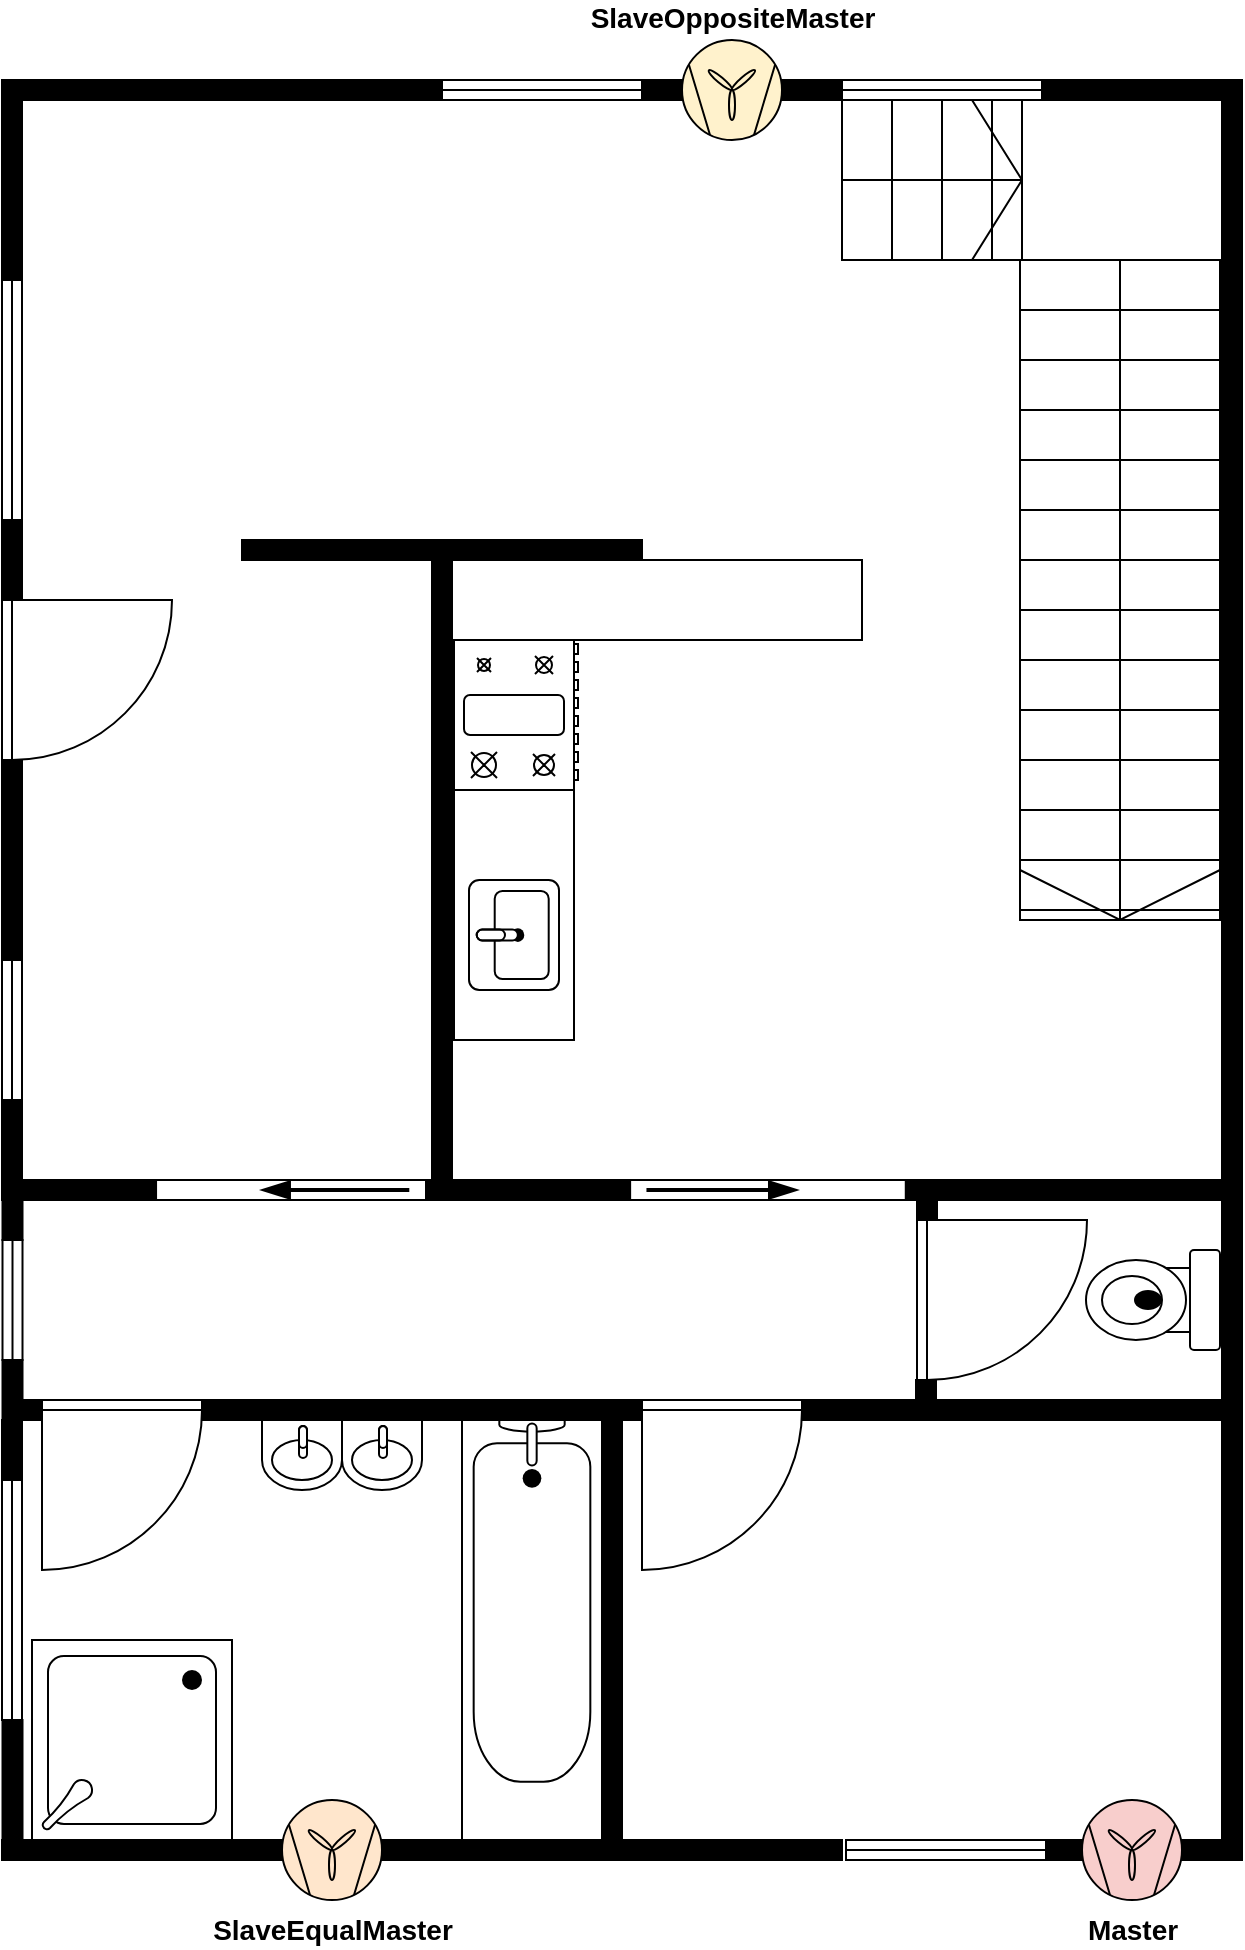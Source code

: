 <mxfile version="24.7.17" pages="2">
  <diagram id="qyhxYtYtRRXXpOeD1q0_" name="Ground floor">
    <mxGraphModel dx="1098" dy="828" grid="1" gridSize="10" guides="1" tooltips="1" connect="1" arrows="1" fold="1" page="1" pageScale="1" pageWidth="827" pageHeight="1169" math="0" shadow="0">
      <root>
        <mxCell id="0" />
        <mxCell id="AyCxiQcVLSH7agfEguuE-4" value="Measurements" style="locked=1;" parent="0" visible="0" />
        <mxCell id="AyCxiQcVLSH7agfEguuE-81" value="height 2m" style="line;strokeWidth=2;html=1;labelPosition=right;verticalLabelPosition=middle;align=left;verticalAlign=middle;" parent="AyCxiQcVLSH7agfEguuE-4" vertex="1">
          <mxGeometry x="679" y="420" width="50" height="10" as="geometry" />
        </mxCell>
        <mxCell id="AyCxiQcVLSH7agfEguuE-82" value="4m" style="shape=dimension;direction=south;whiteSpace=wrap;html=1;align=left;points=[];verticalAlign=middle;labelBackgroundColor=#ffffff" parent="AyCxiQcVLSH7agfEguuE-4" vertex="1">
          <mxGeometry x="690" y="730" width="40" height="210" as="geometry" />
        </mxCell>
        <mxCell id="AyCxiQcVLSH7agfEguuE-83" value="4.5m" style="shape=dimension;direction=west;whiteSpace=wrap;html=1;align=center;points=[];verticalAlign=top;spacingTop=-8;labelBackgroundColor=#ffffff" parent="AyCxiQcVLSH7agfEguuE-4" vertex="1">
          <mxGeometry x="371" y="960" width="299" height="40" as="geometry" />
        </mxCell>
        <mxCell id="AyCxiQcVLSH7agfEguuE-86" value="6m" style="shape=dimension;whiteSpace=wrap;html=1;align=center;points=[];verticalAlign=bottom;spacingBottom=-5;labelBackgroundColor=#ffffff" parent="AyCxiQcVLSH7agfEguuE-4" vertex="1">
          <mxGeometry x="70" y="10" width="410" height="40" as="geometry" />
        </mxCell>
        <mxCell id="AyCxiQcVLSH7agfEguuE-87" value="4m" style="shape=dimension;direction=north;whiteSpace=wrap;html=1;align=right;points=[];verticalAlign=middle;labelBackgroundColor=#ffffff" parent="AyCxiQcVLSH7agfEguuE-4" vertex="1">
          <mxGeometry x="10" y="400" width="40" height="210" as="geometry" />
        </mxCell>
        <mxCell id="byIHblg3X62ZVO5PICl4-1" value="4.2m" style="shape=dimension;direction=north;whiteSpace=wrap;html=1;align=right;points=[];verticalAlign=middle;labelBackgroundColor=#ffffff" parent="AyCxiQcVLSH7agfEguuE-4" vertex="1">
          <mxGeometry x="10" y="74.69" width="40" height="215.31" as="geometry" />
        </mxCell>
        <mxCell id="o0LjNzQRSniy0euYSm0m-1" value="Furniture" parent="0" visible="0" />
        <mxCell id="-nZQS-TxnEeRG2IihbrI-33" value="" style="rounded=0;whiteSpace=wrap;html=1;" parent="o0LjNzQRSniy0euYSm0m-1" vertex="1">
          <mxGeometry x="175" y="730" width="115" height="30" as="geometry" />
        </mxCell>
        <mxCell id="-nZQS-TxnEeRG2IihbrI-38" value="" style="verticalLabelPosition=bottom;html=1;verticalAlign=top;align=center;shape=mxgraph.floorplan.dresser;direction=north;" parent="o0LjNzQRSniy0euYSm0m-1" vertex="1">
          <mxGeometry x="371" y="840" width="65" height="100" as="geometry" />
        </mxCell>
        <mxCell id="-nZQS-TxnEeRG2IihbrI-37" value="" style="verticalLabelPosition=bottom;html=1;verticalAlign=top;align=center;shape=mxgraph.floorplan.bed_double;" parent="o0LjNzQRSniy0euYSm0m-1" vertex="1">
          <mxGeometry x="500" y="730" width="169" height="180" as="geometry" />
        </mxCell>
        <mxCell id="KjWhQibE322SEjcLBj2h-59" value="" style="verticalLabelPosition=bottom;html=1;verticalAlign=top;align=center;shape=mxgraph.floorplan.refrigerator;direction=north;" parent="o0LjNzQRSniy0euYSm0m-1" vertex="1">
          <mxGeometry x="288.5" y="545" width="62" height="60" as="geometry" />
        </mxCell>
        <mxCell id="KjWhQibE322SEjcLBj2h-48" value="" style="verticalLabelPosition=bottom;html=1;verticalAlign=top;align=center;shape=mxgraph.floorplan.desk_corner;direction=north;" parent="o0LjNzQRSniy0euYSm0m-1" vertex="1">
          <mxGeometry x="70" y="495" width="120" height="113" as="geometry" />
        </mxCell>
        <mxCell id="KjWhQibE322SEjcLBj2h-56" value="" style="verticalLabelPosition=bottom;html=1;verticalAlign=top;align=center;shape=mxgraph.floorplan.plant;" parent="o0LjNzQRSniy0euYSm0m-1" vertex="1">
          <mxGeometry x="70.25" y="441.5" width="47" height="51" as="geometry" />
        </mxCell>
        <mxCell id="KjWhQibE322SEjcLBj2h-52" value="" style="verticalLabelPosition=bottom;html=1;verticalAlign=top;align=center;shape=mxgraph.floorplan.floor_lamp;" parent="o0LjNzQRSniy0euYSm0m-1" vertex="1">
          <mxGeometry x="77.5" y="130" width="32.5" height="30" as="geometry" />
        </mxCell>
        <mxCell id="KjWhQibE322SEjcLBj2h-34" value="" style="verticalLabelPosition=bottom;html=1;verticalAlign=top;align=center;shape=mxgraph.floorplan.plant;" parent="o0LjNzQRSniy0euYSm0m-1" vertex="1">
          <mxGeometry x="70" y="70" width="47" height="51" as="geometry" />
        </mxCell>
        <mxCell id="KjWhQibE322SEjcLBj2h-33" value="" style="verticalLabelPosition=bottom;html=1;verticalAlign=top;align=center;shape=mxgraph.floorplan.sofa;rotation=-45;" parent="o0LjNzQRSniy0euYSm0m-1" vertex="1">
          <mxGeometry x="130" y="99.39" width="60" height="50.61" as="geometry" />
        </mxCell>
        <mxCell id="KjWhQibE322SEjcLBj2h-14" value="" style="verticalLabelPosition=bottom;html=1;verticalAlign=top;align=center;shape=mxgraph.floorplan.couch;" parent="o0LjNzQRSniy0euYSm0m-1" vertex="1">
          <mxGeometry x="210" y="80" width="150" height="60" as="geometry" />
        </mxCell>
        <mxCell id="KjWhQibE322SEjcLBj2h-15" value="" style="verticalLabelPosition=bottom;html=1;verticalAlign=top;align=center;shape=mxgraph.floorplan.flat_tv;rotation=-180;" parent="o0LjNzQRSniy0euYSm0m-1" vertex="1">
          <mxGeometry x="200" y="270" width="160" height="10" as="geometry" />
        </mxCell>
        <mxCell id="KjWhQibE322SEjcLBj2h-41" value="" style="verticalLabelPosition=bottom;html=1;verticalAlign=top;align=center;shape=mxgraph.floorplan.bookcase;rotation=-90;direction=east;" parent="o0LjNzQRSniy0euYSm0m-1" vertex="1">
          <mxGeometry x="205" y="340" width="110" height="30" as="geometry" />
        </mxCell>
        <mxCell id="KjWhQibE322SEjcLBj2h-55" value="" style="verticalLabelPosition=bottom;html=1;verticalAlign=top;align=center;shape=mxgraph.floorplan.bookcase;rotation=-90;direction=east;flipV=0;flipH=1;" parent="o0LjNzQRSniy0euYSm0m-1" vertex="1">
          <mxGeometry x="205" y="452" width="110" height="30" as="geometry" />
        </mxCell>
        <mxCell id="KjWhQibE322SEjcLBj2h-62" value="" style="verticalLabelPosition=bottom;html=1;verticalAlign=top;align=center;shape=mxgraph.floorplan.chair;" parent="o0LjNzQRSniy0euYSm0m-1" vertex="1">
          <mxGeometry x="390" y="288" width="41" height="52" as="geometry" />
        </mxCell>
        <mxCell id="KjWhQibE322SEjcLBj2h-63" value="" style="verticalLabelPosition=bottom;html=1;verticalAlign=top;align=center;shape=mxgraph.floorplan.chair;" parent="o0LjNzQRSniy0euYSm0m-1" vertex="1">
          <mxGeometry x="441" y="288" width="41" height="52" as="geometry" />
        </mxCell>
        <mxCell id="KjWhQibE322SEjcLBj2h-70" value="" style="group" parent="o0LjNzQRSniy0euYSm0m-1" vertex="1" connectable="0">
          <mxGeometry x="490" y="410" width="140" height="140" as="geometry" />
        </mxCell>
        <mxCell id="KjWhQibE322SEjcLBj2h-65" value="" style="verticalLabelPosition=bottom;html=1;verticalAlign=top;align=center;shape=mxgraph.floorplan.chair;shadow=0;" parent="KjWhQibE322SEjcLBj2h-70" vertex="1">
          <mxGeometry x="50" width="40" height="52" as="geometry" />
        </mxCell>
        <mxCell id="KjWhQibE322SEjcLBj2h-66" value="" style="verticalLabelPosition=bottom;html=1;verticalAlign=top;align=center;shape=mxgraph.floorplan.chair;shadow=0;direction=west;" parent="KjWhQibE322SEjcLBj2h-70" vertex="1">
          <mxGeometry x="50" y="88" width="40" height="52" as="geometry" />
        </mxCell>
        <mxCell id="KjWhQibE322SEjcLBj2h-67" value="" style="verticalLabelPosition=bottom;html=1;verticalAlign=top;align=center;shape=mxgraph.floorplan.chair;shadow=0;direction=north;" parent="KjWhQibE322SEjcLBj2h-70" vertex="1">
          <mxGeometry y="50" width="52" height="40" as="geometry" />
        </mxCell>
        <mxCell id="KjWhQibE322SEjcLBj2h-68" value="" style="verticalLabelPosition=bottom;html=1;verticalAlign=top;align=center;shape=mxgraph.floorplan.chair;shadow=0;direction=south" parent="KjWhQibE322SEjcLBj2h-70" vertex="1">
          <mxGeometry x="88" y="50" width="52" height="40" as="geometry" />
        </mxCell>
        <mxCell id="KjWhQibE322SEjcLBj2h-69" value="" style="shape=ellipse;shadow=0;" parent="KjWhQibE322SEjcLBj2h-70" vertex="1">
          <mxGeometry x="20" y="20" width="100" height="100" as="geometry" />
        </mxCell>
        <mxCell id="-nZQS-TxnEeRG2IihbrI-22" value="" style="group" parent="o0LjNzQRSniy0euYSm0m-1" vertex="1" connectable="0">
          <mxGeometry x="180" y="880" width="60" height="60" as="geometry" />
        </mxCell>
        <mxCell id="-nZQS-TxnEeRG2IihbrI-20" value="" style="whiteSpace=wrap;html=1;aspect=fixed;" parent="-nZQS-TxnEeRG2IihbrI-22" vertex="1">
          <mxGeometry width="60" height="60" as="geometry" />
        </mxCell>
        <mxCell id="-nZQS-TxnEeRG2IihbrI-21" value="" style="ellipse;whiteSpace=wrap;html=1;aspect=fixed;" parent="-nZQS-TxnEeRG2IihbrI-22" vertex="1">
          <mxGeometry x="10" y="10" width="40" height="40" as="geometry" />
        </mxCell>
        <mxCell id="1" value="Built-in" style="locked=1;" parent="0" />
        <mxCell id="KjWhQibE322SEjcLBj2h-64" value="" style="rounded=0;whiteSpace=wrap;html=1;direction=south;" parent="1" vertex="1">
          <mxGeometry x="286" y="300" width="60" height="240" as="geometry" />
        </mxCell>
        <mxCell id="KjWhQibE322SEjcLBj2h-7" value="" style="verticalLabelPosition=bottom;html=1;verticalAlign=top;align=center;shape=mxgraph.floorplan.wallCorner;fillColor=#000000;" parent="1" vertex="1">
          <mxGeometry x="60" y="60" width="220" height="100" as="geometry" />
        </mxCell>
        <mxCell id="KjWhQibE322SEjcLBj2h-8" value="" style="verticalLabelPosition=bottom;html=1;verticalAlign=top;align=center;shape=mxgraph.floorplan.window;" parent="1" vertex="1">
          <mxGeometry x="280" y="60" width="100" height="10" as="geometry" />
        </mxCell>
        <mxCell id="KjWhQibE322SEjcLBj2h-9" value="" style="verticalLabelPosition=bottom;html=1;verticalAlign=top;align=center;shape=mxgraph.floorplan.wall;fillColor=#000000;" parent="1" vertex="1">
          <mxGeometry x="380" y="60" width="100" height="10" as="geometry" />
        </mxCell>
        <mxCell id="KjWhQibE322SEjcLBj2h-10" value="" style="verticalLabelPosition=bottom;html=1;verticalAlign=top;align=center;shape=mxgraph.floorplan.window;" parent="1" vertex="1">
          <mxGeometry x="480" y="60" width="100" height="10" as="geometry" />
        </mxCell>
        <mxCell id="KjWhQibE322SEjcLBj2h-17" value="" style="verticalLabelPosition=bottom;html=1;verticalAlign=top;align=center;shape=mxgraph.floorplan.wall;fillColor=#000000;" parent="1" vertex="1">
          <mxGeometry x="180" y="290" width="200" height="10" as="geometry" />
        </mxCell>
        <mxCell id="KjWhQibE322SEjcLBj2h-30" value="" style="verticalLabelPosition=bottom;html=1;verticalAlign=top;align=center;shape=mxgraph.floorplan.wall;fillColor=#000000;direction=south;" parent="1" vertex="1">
          <mxGeometry x="275" y="300" width="10" height="320" as="geometry" />
        </mxCell>
        <mxCell id="KjWhQibE322SEjcLBj2h-35" value="" style="verticalLabelPosition=bottom;html=1;verticalAlign=top;align=center;shape=mxgraph.floorplan.window;direction=south;rotation=0;" parent="1" vertex="1">
          <mxGeometry x="60" y="160" width="10" height="120" as="geometry" />
        </mxCell>
        <mxCell id="KjWhQibE322SEjcLBj2h-36" value="" style="verticalLabelPosition=bottom;html=1;verticalAlign=top;align=center;shape=mxgraph.floorplan.sink_2;rotation=-90;" parent="1" vertex="1">
          <mxGeometry x="288.5" y="465" width="55" height="45" as="geometry" />
        </mxCell>
        <mxCell id="KjWhQibE322SEjcLBj2h-37" value="" style="verticalLabelPosition=bottom;html=1;verticalAlign=top;align=center;shape=mxgraph.floorplan.wall;fillColor=#000000;direction=south;" parent="1" vertex="1">
          <mxGeometry x="60" y="280" width="10" height="40" as="geometry" />
        </mxCell>
        <mxCell id="KjWhQibE322SEjcLBj2h-39" value="" style="verticalLabelPosition=bottom;html=1;verticalAlign=top;align=center;shape=mxgraph.floorplan.doorRight;aspect=fixed;direction=north;" parent="1" vertex="1">
          <mxGeometry x="60" y="320" width="85" height="80" as="geometry" />
        </mxCell>
        <mxCell id="KjWhQibE322SEjcLBj2h-47" value="" style="verticalLabelPosition=bottom;html=1;verticalAlign=top;align=center;shape=mxgraph.floorplan.wall;fillColor=#000000;" parent="1" vertex="1">
          <mxGeometry x="270" y="610" width="130" height="10" as="geometry" />
        </mxCell>
        <mxCell id="KjWhQibE322SEjcLBj2h-49" value="" style="verticalLabelPosition=bottom;html=1;verticalAlign=top;align=center;shape=mxgraph.floorplan.wall;fillColor=#000000;direction=south;" parent="1" vertex="1">
          <mxGeometry x="60" y="400" width="10" height="100" as="geometry" />
        </mxCell>
        <mxCell id="KjWhQibE322SEjcLBj2h-50" value="" style="verticalLabelPosition=bottom;html=1;verticalAlign=top;align=center;shape=mxgraph.floorplan.window;direction=south;" parent="1" vertex="1">
          <mxGeometry x="60" y="500" width="10" height="70" as="geometry" />
        </mxCell>
        <mxCell id="KjWhQibE322SEjcLBj2h-51" value="" style="verticalLabelPosition=bottom;html=1;verticalAlign=top;align=center;shape=mxgraph.floorplan.wallCorner;fillColor=#000000;direction=north" parent="1" vertex="1">
          <mxGeometry x="60" y="570" width="130" height="50" as="geometry" />
        </mxCell>
        <mxCell id="KjWhQibE322SEjcLBj2h-53" value="" style="verticalLabelPosition=bottom;html=1;verticalAlign=top;align=center;shape=mxgraph.floorplan.range_2;direction=north;" parent="1" vertex="1">
          <mxGeometry x="286" y="340" width="62" height="75" as="geometry" />
        </mxCell>
        <mxCell id="KjWhQibE322SEjcLBj2h-61" value="" style="rounded=0;whiteSpace=wrap;html=1;" parent="1" vertex="1">
          <mxGeometry x="285" y="300" width="205" height="40" as="geometry" />
        </mxCell>
        <mxCell id="KjWhQibE322SEjcLBj2h-71" value="" style="verticalLabelPosition=bottom;html=1;verticalAlign=top;align=center;shape=mxgraph.floorplan.wallCorner;fillColor=#000000;direction=south;" parent="1" vertex="1">
          <mxGeometry x="580" y="60" width="100" height="560" as="geometry" />
        </mxCell>
        <mxCell id="KjWhQibE322SEjcLBj2h-81" value="" style="group" parent="1" vertex="1" connectable="0">
          <mxGeometry x="130" y="610" width="142" height="10" as="geometry" />
        </mxCell>
        <mxCell id="KjWhQibE322SEjcLBj2h-72" value="" style="rounded=0;whiteSpace=wrap;html=1;" parent="KjWhQibE322SEjcLBj2h-81" vertex="1">
          <mxGeometry x="7.03" width="134.97" height="10" as="geometry" />
        </mxCell>
        <mxCell id="KjWhQibE322SEjcLBj2h-80" value="" style="html=1;shadow=0;dashed=0;align=center;verticalAlign=middle;shape=mxgraph.arrows2.arrow;dy=0.8;dx=16;notch=0;fillColor=#000000;direction=west;strokeColor=none;" parent="KjWhQibE322SEjcLBj2h-81" vertex="1">
          <mxGeometry x="58.471" width="75.176" height="10" as="geometry" />
        </mxCell>
        <mxCell id="-nZQS-TxnEeRG2IihbrI-5" value="" style="verticalLabelPosition=bottom;html=1;verticalAlign=top;align=center;shape=mxgraph.floorplan.wall;fillColor=#000000;direction=south;" parent="1" vertex="1">
          <mxGeometry x="60.25" y="620" width="10" height="20" as="geometry" />
        </mxCell>
        <mxCell id="-nZQS-TxnEeRG2IihbrI-6" value="" style="verticalLabelPosition=bottom;html=1;verticalAlign=top;align=center;shape=mxgraph.floorplan.window;direction=south;" parent="1" vertex="1">
          <mxGeometry x="60.25" y="640" width="10" height="60" as="geometry" />
        </mxCell>
        <mxCell id="-nZQS-TxnEeRG2IihbrI-7" value="" style="verticalLabelPosition=bottom;html=1;verticalAlign=top;align=center;shape=mxgraph.floorplan.wallCorner;fillColor=#000000;direction=north" parent="1" vertex="1">
          <mxGeometry x="60.25" y="700" width="19.75" height="30" as="geometry" />
        </mxCell>
        <mxCell id="-nZQS-TxnEeRG2IihbrI-8" value="" style="verticalLabelPosition=bottom;html=1;verticalAlign=top;align=center;shape=mxgraph.floorplan.doorLeft;aspect=fixed;" parent="1" vertex="1">
          <mxGeometry x="80" y="720" width="80" height="85" as="geometry" />
        </mxCell>
        <mxCell id="-nZQS-TxnEeRG2IihbrI-10" value="" style="verticalLabelPosition=bottom;html=1;verticalAlign=top;align=center;shape=mxgraph.floorplan.window;direction=south;" parent="1" vertex="1">
          <mxGeometry x="60" y="760" width="10" height="120" as="geometry" />
        </mxCell>
        <mxCell id="-nZQS-TxnEeRG2IihbrI-11" value="" style="verticalLabelPosition=bottom;html=1;verticalAlign=top;align=center;shape=mxgraph.floorplan.wall;fillColor=#000000;" parent="1" vertex="1">
          <mxGeometry x="160" y="720" width="200" height="10" as="geometry" />
        </mxCell>
        <mxCell id="-nZQS-TxnEeRG2IihbrI-14" value="" style="verticalLabelPosition=bottom;html=1;verticalAlign=top;align=center;shape=mxgraph.floorplan.toilet;direction=south;" parent="1" vertex="1">
          <mxGeometry x="602" y="645" width="67" height="50" as="geometry" />
        </mxCell>
        <mxCell id="-nZQS-TxnEeRG2IihbrI-15" value="" style="verticalLabelPosition=bottom;html=1;verticalAlign=top;align=center;shape=mxgraph.floorplan.shower;direction=west;" parent="1" vertex="1">
          <mxGeometry x="75" y="840" width="100" height="100" as="geometry" />
        </mxCell>
        <mxCell id="-nZQS-TxnEeRG2IihbrI-17" value="" style="verticalLabelPosition=bottom;html=1;verticalAlign=top;align=center;shape=mxgraph.floorplan.wallCorner;fillColor=#000000;direction=west" parent="1" vertex="1">
          <mxGeometry x="60" y="720" width="310" height="230" as="geometry" />
        </mxCell>
        <mxCell id="-nZQS-TxnEeRG2IihbrI-18" value="" style="verticalLabelPosition=bottom;html=1;verticalAlign=top;align=center;shape=mxgraph.floorplan.wall;fillColor=#000000;direction=south;" parent="1" vertex="1">
          <mxGeometry x="60" y="730" width="10" height="30" as="geometry" />
        </mxCell>
        <mxCell id="-nZQS-TxnEeRG2IihbrI-13" value="" style="verticalLabelPosition=bottom;html=1;verticalAlign=top;align=center;shape=mxgraph.floorplan.sink_1;direction=east;" parent="1" vertex="1">
          <mxGeometry x="190" y="730" width="40" height="35" as="geometry" />
        </mxCell>
        <mxCell id="-nZQS-TxnEeRG2IihbrI-23" value="" style="verticalLabelPosition=bottom;html=1;verticalAlign=top;align=center;shape=mxgraph.floorplan.bathtub;direction=south;" parent="1" vertex="1">
          <mxGeometry x="290" y="730" width="70" height="210" as="geometry" />
        </mxCell>
        <mxCell id="-nZQS-TxnEeRG2IihbrI-24" value="" style="verticalLabelPosition=bottom;html=1;verticalAlign=top;align=center;shape=mxgraph.floorplan.wallU;fillColor=#000000;direction=south;" parent="1" vertex="1">
          <mxGeometry x="510" y="610" width="170" height="120" as="geometry" />
        </mxCell>
        <mxCell id="-nZQS-TxnEeRG2IihbrI-25" value="" style="group;rotation=-180;" parent="1" vertex="1" connectable="0">
          <mxGeometry x="371" y="610" width="145" height="10" as="geometry" />
        </mxCell>
        <mxCell id="-nZQS-TxnEeRG2IihbrI-26" value="" style="rounded=0;whiteSpace=wrap;html=1;rotation=-180;" parent="-nZQS-TxnEeRG2IihbrI-25" vertex="1">
          <mxGeometry x="3.063" width="137.822" height="10" as="geometry" />
        </mxCell>
        <mxCell id="-nZQS-TxnEeRG2IihbrI-27" value="" style="html=1;shadow=0;dashed=0;align=center;verticalAlign=middle;shape=mxgraph.arrows2.arrow;dy=0.8;dx=16;notch=0;fillColor=#000000;direction=west;strokeColor=none;rotation=-180;" parent="-nZQS-TxnEeRG2IihbrI-25" vertex="1">
          <mxGeometry x="11.232" width="76.765" height="10" as="geometry" />
        </mxCell>
        <mxCell id="-nZQS-TxnEeRG2IihbrI-28" value="" style="verticalLabelPosition=bottom;html=1;verticalAlign=top;align=center;shape=mxgraph.floorplan.doorLeft;aspect=fixed;" parent="1" vertex="1">
          <mxGeometry x="380" y="720" width="80" height="85" as="geometry" />
        </mxCell>
        <mxCell id="-nZQS-TxnEeRG2IihbrI-29" value="" style="verticalLabelPosition=bottom;html=1;verticalAlign=top;align=center;shape=mxgraph.floorplan.doorRight;aspect=fixed;direction=north;" parent="1" vertex="1">
          <mxGeometry x="517.5" y="630" width="85" height="80" as="geometry" />
        </mxCell>
        <mxCell id="-nZQS-TxnEeRG2IihbrI-30" value="" style="verticalLabelPosition=bottom;html=1;verticalAlign=top;align=center;shape=mxgraph.floorplan.wall;fillColor=#000000;" parent="1" vertex="1">
          <mxGeometry x="371" y="720" width="9" height="10" as="geometry" />
        </mxCell>
        <mxCell id="-nZQS-TxnEeRG2IihbrI-31" value="" style="verticalLabelPosition=bottom;html=1;verticalAlign=top;align=center;shape=mxgraph.floorplan.wall;fillColor=#000000;direction=south;" parent="1" vertex="1">
          <mxGeometry x="60.25" y="880" width="10" height="60" as="geometry" />
        </mxCell>
        <mxCell id="-nZQS-TxnEeRG2IihbrI-32" value="" style="verticalLabelPosition=bottom;html=1;verticalAlign=top;align=center;shape=mxgraph.floorplan.sink_1;direction=east;" parent="1" vertex="1">
          <mxGeometry x="230" y="730" width="40" height="35" as="geometry" />
        </mxCell>
        <mxCell id="-nZQS-TxnEeRG2IihbrI-34" value="" style="verticalLabelPosition=bottom;html=1;verticalAlign=top;align=center;shape=mxgraph.floorplan.wall;fillColor=#000000;direction=south;" parent="1" vertex="1">
          <mxGeometry x="517" y="710" width="10" height="10" as="geometry" />
        </mxCell>
        <mxCell id="-nZQS-TxnEeRG2IihbrI-35" value="" style="verticalLabelPosition=bottom;html=1;verticalAlign=top;align=center;shape=mxgraph.floorplan.wall;fillColor=#000000;direction=south;" parent="1" vertex="1">
          <mxGeometry x="517.5" y="620" width="10" height="10" as="geometry" />
        </mxCell>
        <mxCell id="-nZQS-TxnEeRG2IihbrI-36" value="" style="verticalLabelPosition=bottom;html=1;verticalAlign=top;align=center;shape=mxgraph.floorplan.wall;fillColor=#000000;direction=west;" parent="1" vertex="1">
          <mxGeometry x="460" y="720" width="50" height="10" as="geometry" />
        </mxCell>
        <mxCell id="-nZQS-TxnEeRG2IihbrI-39" value="" style="verticalLabelPosition=bottom;html=1;verticalAlign=top;align=center;shape=mxgraph.floorplan.wallCorner;fillColor=#000000;direction=west" parent="1" vertex="1">
          <mxGeometry x="580" y="730" width="100" height="220" as="geometry" />
        </mxCell>
        <mxCell id="-nZQS-TxnEeRG2IihbrI-40" value="" style="verticalLabelPosition=bottom;html=1;verticalAlign=top;align=center;shape=mxgraph.floorplan.window;" parent="1" vertex="1">
          <mxGeometry x="482" y="940" width="100" height="10" as="geometry" />
        </mxCell>
        <mxCell id="-nZQS-TxnEeRG2IihbrI-41" value="" style="verticalLabelPosition=bottom;html=1;verticalAlign=top;align=center;shape=mxgraph.floorplan.wall;fillColor=#000000;" parent="1" vertex="1">
          <mxGeometry x="371" y="940" width="109" height="10" as="geometry" />
        </mxCell>
        <UserObject label="" id="QBGExwbbMTHRX59lbD96-2">
          <mxCell style="group" parent="1" vertex="1" connectable="0">
            <mxGeometry x="480" y="70" width="190" height="410" as="geometry" />
          </mxCell>
        </UserObject>
        <UserObject label="" link="data:page/id,L6DmhmJMZRUGYAgaX4iw" id="KjWhQibE322SEjcLBj2h-12">
          <mxCell style="verticalLabelPosition=bottom;html=1;verticalAlign=top;align=center;shape=mxgraph.floorplan.stairs;direction=south;" parent="QBGExwbbMTHRX59lbD96-2" vertex="1">
            <mxGeometry x="89" y="80" width="100" height="330" as="geometry" />
          </mxCell>
        </UserObject>
        <UserObject label="" link="data:page/id,L6DmhmJMZRUGYAgaX4iw" id="KjWhQibE322SEjcLBj2h-13">
          <mxCell style="verticalLabelPosition=bottom;html=1;verticalAlign=top;align=center;shape=mxgraph.floorplan.stairs;" parent="QBGExwbbMTHRX59lbD96-2" vertex="1">
            <mxGeometry width="90" height="80" as="geometry" />
          </mxCell>
        </UserObject>
        <UserObject label="" link="data:page/id,L6DmhmJMZRUGYAgaX4iw" id="QBGExwbbMTHRX59lbD96-1">
          <mxCell style="rounded=0;whiteSpace=wrap;html=1;" parent="QBGExwbbMTHRX59lbD96-2" vertex="1">
            <mxGeometry x="90" width="100" height="80" as="geometry" />
          </mxCell>
        </UserObject>
        <mxCell id="mEpLzsvdR_5Z8KHISXHT-1" value="Room labels" parent="0" visible="0" />
        <mxCell id="rereKRKeb5dFF5RF-pH8-1" value="&lt;font style=&quot;font-size: 21px&quot;&gt;Kitchen&lt;/font&gt;" style="text;html=1;align=center;verticalAlign=middle;resizable=0;points=[];autosize=1;" parent="mEpLzsvdR_5Z8KHISXHT-1" vertex="1">
          <mxGeometry x="375" y="441" width="90" height="20" as="geometry" />
        </mxCell>
        <mxCell id="rereKRKeb5dFF5RF-pH8-2" value="&lt;font style=&quot;font-size: 21px&quot;&gt;Living room&lt;/font&gt;" style="text;html=1;align=center;verticalAlign=middle;resizable=0;points=[];autosize=1;" parent="mEpLzsvdR_5Z8KHISXHT-1" vertex="1">
          <mxGeometry x="255" y="178" width="120" height="20" as="geometry" />
        </mxCell>
        <mxCell id="rereKRKeb5dFF5RF-pH8-3" value="Bedroom" style="text;html=1;align=center;verticalAlign=middle;resizable=0;points=[];autosize=1;fontSize=21;" parent="mEpLzsvdR_5Z8KHISXHT-1" vertex="1">
          <mxGeometry x="459" y="824" width="100" height="30" as="geometry" />
        </mxCell>
        <mxCell id="rereKRKeb5dFF5RF-pH8-4" value="Bathroom" style="text;html=1;align=center;verticalAlign=middle;resizable=0;points=[];autosize=1;fontSize=21;" parent="mEpLzsvdR_5Z8KHISXHT-1" vertex="1">
          <mxGeometry x="140" y="794" width="110" height="30" as="geometry" />
        </mxCell>
        <mxCell id="rereKRKeb5dFF5RF-pH8-5" value="Home office" style="text;html=1;align=center;verticalAlign=middle;resizable=0;points=[];autosize=1;fontSize=21;" parent="mEpLzsvdR_5Z8KHISXHT-1" vertex="1">
          <mxGeometry x="100" y="500" width="130" height="30" as="geometry" />
        </mxCell>
        <mxCell id="pTVGc_3b5FAzMnNdjQ5G-2" value="Ambientika" parent="0" />
        <mxCell id="pTVGc_3b5FAzMnNdjQ5G-3" value="Master" style="shape=mxgraph.pid.compressors_-_iso.blower,_fan;html=1;pointerEvents=1;align=center;verticalLabelPosition=middle;verticalAlign=top;dashed=0;rotation=90;fillColor=#f8cecc;strokeColor=#000000;labelPosition=right;horizontal=0;fontStyle=1;fontSize=14;" vertex="1" parent="pTVGc_3b5FAzMnNdjQ5G-2">
          <mxGeometry x="600" y="920" width="50" height="50" as="geometry" />
        </mxCell>
        <mxCell id="pTVGc_3b5FAzMnNdjQ5G-5" value="SlaveEqualMaster" style="shape=mxgraph.pid.compressors_-_iso.blower,_fan;html=1;pointerEvents=1;align=center;verticalLabelPosition=middle;verticalAlign=top;dashed=0;rotation=90;fillColor=#ffe6cc;strokeColor=#000000;labelPosition=right;horizontal=0;fontStyle=1;fontSize=14;" vertex="1" parent="pTVGc_3b5FAzMnNdjQ5G-2">
          <mxGeometry x="200" y="920" width="50" height="50" as="geometry" />
        </mxCell>
        <mxCell id="pTVGc_3b5FAzMnNdjQ5G-6" value="SlaveOppositeMaster" style="shape=mxgraph.pid.compressors_-_iso.blower,_fan;html=1;pointerEvents=1;align=center;verticalLabelPosition=middle;verticalAlign=bottom;dashed=0;rotation=90;fillColor=#fff2cc;strokeColor=#000000;labelPosition=left;horizontal=0;fontStyle=1;fontSize=14;" vertex="1" parent="pTVGc_3b5FAzMnNdjQ5G-2">
          <mxGeometry x="400" y="40" width="50" height="50" as="geometry" />
        </mxCell>
      </root>
    </mxGraphModel>
  </diagram>
  <diagram id="L6DmhmJMZRUGYAgaX4iw" name="Rooftop terrace">
    <mxGraphModel dx="1292" dy="974" grid="1" gridSize="10" guides="1" tooltips="1" connect="1" arrows="1" fold="1" page="1" pageScale="1" pageWidth="827" pageHeight="1169" math="0" shadow="0">
      <root>
        <mxCell id="_num-TM4DkaN7-5pKt---0" />
        <mxCell id="B0vF56c03_MXRbVo-RPQ-0" value="Measurements" style="locked=1;" parent="_num-TM4DkaN7-5pKt---0" visible="0" />
        <mxCell id="B0vF56c03_MXRbVo-RPQ-59" value="2.1m" style="shape=dimension;direction=south;whiteSpace=wrap;html=1;align=left;points=[];verticalAlign=middle;labelBackgroundColor=#ffffff" parent="B0vF56c03_MXRbVo-RPQ-0" vertex="1">
          <mxGeometry x="687" y="70" width="40" height="200" as="geometry" />
        </mxCell>
        <mxCell id="B0vF56c03_MXRbVo-RPQ-60" value="9m" style="shape=dimension;whiteSpace=wrap;html=1;align=center;points=[];verticalAlign=bottom;spacingBottom=-5;labelBackgroundColor=#ffffff" parent="B0vF56c03_MXRbVo-RPQ-0" vertex="1">
          <mxGeometry x="67" y="10" width="600" height="40" as="geometry" />
        </mxCell>
        <mxCell id="6Jqd-5M16HsqfY-jvxke-0" value="5m" style="shape=dimension;direction=north;whiteSpace=wrap;html=1;align=right;points=[];verticalAlign=middle;labelBackgroundColor=#ffffff" parent="B0vF56c03_MXRbVo-RPQ-0" vertex="1">
          <mxGeometry x="10" y="70" width="40" height="300" as="geometry" />
        </mxCell>
        <mxCell id="h5pAoFyVBPaNWS0zrwnu-1" value="5.4m" style="shape=dimension;direction=south;whiteSpace=wrap;html=1;align=left;points=[];verticalAlign=middle;labelBackgroundColor=#ffffff" parent="B0vF56c03_MXRbVo-RPQ-0" vertex="1">
          <mxGeometry x="687" y="620" width="40" height="320" as="geometry" />
        </mxCell>
        <mxCell id="yWkI_k0By8u6H08YaFRC-5" value="Furniture" parent="_num-TM4DkaN7-5pKt---0" />
        <mxCell id="XAgoaoaqjAcB0TZrcAmx-38" value="" style="verticalLabelPosition=bottom;html=1;verticalAlign=top;align=center;shape=mxgraph.floorplan.bookcase;direction=north;" parent="yWkI_k0By8u6H08YaFRC-5" vertex="1">
          <mxGeometry x="67" y="70" width="30" height="130" as="geometry" />
        </mxCell>
        <mxCell id="XAgoaoaqjAcB0TZrcAmx-40" value="" style="verticalLabelPosition=bottom;html=1;verticalAlign=top;align=center;shape=mxgraph.floorplan.plant;" parent="yWkI_k0By8u6H08YaFRC-5" vertex="1">
          <mxGeometry x="72" y="210" width="47" height="51" as="geometry" />
        </mxCell>
        <mxCell id="XAgoaoaqjAcB0TZrcAmx-39" value="" style="verticalLabelPosition=bottom;html=1;verticalAlign=top;align=center;shape=mxgraph.floorplan.sofa;rotation=-45;" parent="yWkI_k0By8u6H08YaFRC-5" vertex="1">
          <mxGeometry x="117" y="120" width="59.39" height="50" as="geometry" />
        </mxCell>
        <mxCell id="XAgoaoaqjAcB0TZrcAmx-37" value="" style="verticalLabelPosition=bottom;html=1;verticalAlign=top;align=center;shape=mxgraph.floorplan.bookcase;direction=west;" parent="yWkI_k0By8u6H08YaFRC-5" vertex="1">
          <mxGeometry x="117" y="70" width="130" height="30" as="geometry" />
        </mxCell>
        <mxCell id="_num-TM4DkaN7-5pKt---90" value="" style="verticalLabelPosition=bottom;html=1;verticalAlign=top;align=center;shape=mxgraph.floorplan.dresser;direction=east;" parent="yWkI_k0By8u6H08YaFRC-5" vertex="1">
          <mxGeometry x="247" y="70" width="70" height="50" as="geometry" />
        </mxCell>
        <mxCell id="_num-TM4DkaN7-5pKt---88" value="" style="verticalLabelPosition=bottom;html=1;verticalAlign=top;align=center;shape=mxgraph.floorplan.bed_double;direction=east;" parent="yWkI_k0By8u6H08YaFRC-5" vertex="1">
          <mxGeometry x="322.5" y="70" width="200" height="180" as="geometry" />
        </mxCell>
        <mxCell id="_num-TM4DkaN7-5pKt---89" value="" style="verticalLabelPosition=bottom;html=1;verticalAlign=top;align=center;shape=mxgraph.floorplan.dresser;direction=east;" parent="yWkI_k0By8u6H08YaFRC-5" vertex="1">
          <mxGeometry x="527" y="70" width="70" height="50" as="geometry" />
        </mxCell>
        <mxCell id="XAgoaoaqjAcB0TZrcAmx-32" value="" style="rounded=0;whiteSpace=wrap;html=1;direction=south;" parent="yWkI_k0By8u6H08YaFRC-5" vertex="1">
          <mxGeometry x="627" y="70" width="39" height="200" as="geometry" />
        </mxCell>
        <mxCell id="XAgoaoaqjAcB0TZrcAmx-45" value="" style="rounded=0;whiteSpace=wrap;html=1;" parent="yWkI_k0By8u6H08YaFRC-5" vertex="1">
          <mxGeometry x="67.25" y="380" width="149.75" height="30" as="geometry" />
        </mxCell>
        <mxCell id="XAgoaoaqjAcB0TZrcAmx-42" value="" style="rounded=0;whiteSpace=wrap;html=1;" parent="yWkI_k0By8u6H08YaFRC-5" vertex="1">
          <mxGeometry x="67.25" y="330" width="209.75" height="40" as="geometry" />
        </mxCell>
        <mxCell id="XAgoaoaqjAcB0TZrcAmx-47" value="" style="verticalLabelPosition=bottom;html=1;verticalAlign=top;align=center;shape=mxgraph.floorplan.bookcase;direction=south;" parent="yWkI_k0By8u6H08YaFRC-5" vertex="1">
          <mxGeometry x="307" y="489" width="30" height="120" as="geometry" />
        </mxCell>
        <mxCell id="yhICjaWgzo9nvPsRIjSI-0" value="" style="verticalLabelPosition=bottom;html=1;verticalAlign=top;align=center;shape=mxgraph.floorplan.chair;shadow=0;rotation=-45;" parent="yWkI_k0By8u6H08YaFRC-5" vertex="1">
          <mxGeometry x="158.63" y="723" width="40" height="52" as="geometry" />
        </mxCell>
        <mxCell id="yhICjaWgzo9nvPsRIjSI-3" value="" style="verticalLabelPosition=bottom;html=1;verticalAlign=top;align=center;shape=mxgraph.floorplan.chair;shadow=0;direction=south;rotation=-45;" parent="yWkI_k0By8u6H08YaFRC-5" vertex="1">
          <mxGeometry x="198.63" y="720.87" width="75" height="40" as="geometry" />
        </mxCell>
        <mxCell id="yhICjaWgzo9nvPsRIjSI-1" value="" style="verticalLabelPosition=bottom;html=1;verticalAlign=top;align=center;shape=mxgraph.floorplan.chair;shadow=0;direction=west;rotation=-45;" parent="yWkI_k0By8u6H08YaFRC-5" vertex="1">
          <mxGeometry x="215" y="775" width="40" height="52" as="geometry" />
        </mxCell>
        <mxCell id="yhICjaWgzo9nvPsRIjSI-2" value="" style="verticalLabelPosition=bottom;html=1;verticalAlign=top;align=center;shape=mxgraph.floorplan.chair;shadow=0;direction=north;rotation=-45;" parent="yWkI_k0By8u6H08YaFRC-5" vertex="1">
          <mxGeometry x="140" y="791" width="52" height="40" as="geometry" />
        </mxCell>
        <mxCell id="yhICjaWgzo9nvPsRIjSI-9" value="" style="verticalLabelPosition=bottom;html=1;verticalAlign=top;align=center;shape=mxgraph.floorplan.table;rotation=-45;" parent="yWkI_k0By8u6H08YaFRC-5" vertex="1">
          <mxGeometry x="150.07" y="741.19" width="106.62" height="70" as="geometry" />
        </mxCell>
        <mxCell id="_num-TM4DkaN7-5pKt---1" value="Built-in" style="locked=1;" parent="_num-TM4DkaN7-5pKt---0" />
        <mxCell id="_num-TM4DkaN7-5pKt---12" value="" style="verticalLabelPosition=bottom;html=1;verticalAlign=top;align=center;shape=mxgraph.floorplan.wallCorner;fillColor=#000000;" parent="_num-TM4DkaN7-5pKt---1" vertex="1">
          <mxGeometry x="57" y="60" width="220" height="100" as="geometry" />
        </mxCell>
        <mxCell id="_num-TM4DkaN7-5pKt---13" value="" style="verticalLabelPosition=bottom;html=1;verticalAlign=top;align=center;shape=mxgraph.floorplan.window;" parent="_num-TM4DkaN7-5pKt---1" vertex="1">
          <mxGeometry x="277" y="60" width="100" height="10" as="geometry" />
        </mxCell>
        <mxCell id="_num-TM4DkaN7-5pKt---14" value="" style="verticalLabelPosition=bottom;html=1;verticalAlign=top;align=center;shape=mxgraph.floorplan.wall;fillColor=#000000;" parent="_num-TM4DkaN7-5pKt---1" vertex="1">
          <mxGeometry x="377" y="60" width="100" height="10" as="geometry" />
        </mxCell>
        <mxCell id="_num-TM4DkaN7-5pKt---15" value="" style="verticalLabelPosition=bottom;html=1;verticalAlign=top;align=center;shape=mxgraph.floorplan.window;" parent="_num-TM4DkaN7-5pKt---1" vertex="1">
          <mxGeometry x="477" y="60" width="100" height="10" as="geometry" />
        </mxCell>
        <UserObject label="" link="data:page/id,qyhxYtYtRRXXpOeD1q0_" id="_num-TM4DkaN7-5pKt---16">
          <mxCell style="verticalLabelPosition=bottom;html=1;verticalAlign=top;align=center;shape=mxgraph.floorplan.stairs;direction=north;" parent="_num-TM4DkaN7-5pKt---1" vertex="1">
            <mxGeometry x="566" y="280" width="100" height="200" as="geometry" />
          </mxCell>
        </UserObject>
        <mxCell id="_num-TM4DkaN7-5pKt---24" value="" style="verticalLabelPosition=bottom;html=1;verticalAlign=top;align=center;shape=mxgraph.floorplan.window;direction=south;rotation=0;" parent="_num-TM4DkaN7-5pKt---1" vertex="1">
          <mxGeometry x="57" y="160" width="10" height="120" as="geometry" />
        </mxCell>
        <mxCell id="_num-TM4DkaN7-5pKt---26" value="" style="verticalLabelPosition=bottom;html=1;verticalAlign=top;align=center;shape=mxgraph.floorplan.wall;fillColor=#000000;direction=south;" parent="_num-TM4DkaN7-5pKt---1" vertex="1">
          <mxGeometry x="57" y="280" width="10" height="120" as="geometry" />
        </mxCell>
        <mxCell id="_num-TM4DkaN7-5pKt---31" value="" style="verticalLabelPosition=bottom;html=1;verticalAlign=top;align=center;shape=mxgraph.floorplan.wall;fillColor=#000000;direction=south;" parent="_num-TM4DkaN7-5pKt---1" vertex="1">
          <mxGeometry x="57" y="400" width="10" height="100" as="geometry" />
        </mxCell>
        <mxCell id="_num-TM4DkaN7-5pKt---32" value="" style="verticalLabelPosition=bottom;html=1;verticalAlign=top;align=center;shape=mxgraph.floorplan.window;direction=south;" parent="_num-TM4DkaN7-5pKt---1" vertex="1">
          <mxGeometry x="57" y="500" width="10" height="70" as="geometry" />
        </mxCell>
        <mxCell id="_num-TM4DkaN7-5pKt---33" value="" style="verticalLabelPosition=bottom;html=1;verticalAlign=top;align=center;shape=mxgraph.floorplan.wallCorner;fillColor=#000000;direction=north" parent="_num-TM4DkaN7-5pKt---1" vertex="1">
          <mxGeometry x="57" y="570" width="300" height="50" as="geometry" />
        </mxCell>
        <mxCell id="_num-TM4DkaN7-5pKt---40" value="" style="verticalLabelPosition=bottom;html=1;verticalAlign=top;align=center;shape=mxgraph.floorplan.wallCorner;fillColor=#000000;direction=south;" parent="_num-TM4DkaN7-5pKt---1" vertex="1">
          <mxGeometry x="577" y="60" width="100" height="560" as="geometry" />
        </mxCell>
        <mxCell id="_num-TM4DkaN7-5pKt---86" value="" style="verticalLabelPosition=bottom;html=1;verticalAlign=top;align=center;shape=mxgraph.floorplan.wall;fillColor=#000000;" parent="_num-TM4DkaN7-5pKt---1" vertex="1">
          <mxGeometry x="567" y="270" width="100" height="10" as="geometry" />
        </mxCell>
        <mxCell id="_num-TM4DkaN7-5pKt---93" value="" style="verticalLabelPosition=bottom;html=1;verticalAlign=top;align=center;shape=mxgraph.floorplan.doorDouble;aspect=fixed;direction=west;" parent="_num-TM4DkaN7-5pKt---1" vertex="1">
          <mxGeometry x="357" y="535" width="160" height="85" as="geometry" />
        </mxCell>
        <mxCell id="_num-TM4DkaN7-5pKt---94" value="" style="verticalLabelPosition=bottom;html=1;verticalAlign=top;align=center;shape=mxgraph.floorplan.wallCorner;fillColor=#000000;direction=west" parent="_num-TM4DkaN7-5pKt---1" vertex="1">
          <mxGeometry x="547" y="270" width="20" height="110" as="geometry" />
        </mxCell>
        <mxCell id="XAgoaoaqjAcB0TZrcAmx-7" value="" style="verticalLabelPosition=bottom;html=1;verticalAlign=top;align=center;shape=mxgraph.floorplan.toilet;direction=west;" parent="_num-TM4DkaN7-5pKt---1" vertex="1">
          <mxGeometry x="215" y="542" width="50" height="67" as="geometry" />
        </mxCell>
        <mxCell id="XAgoaoaqjAcB0TZrcAmx-8" value="" style="verticalLabelPosition=bottom;html=1;verticalAlign=top;align=center;shape=mxgraph.floorplan.shower;direction=west;" parent="_num-TM4DkaN7-5pKt---1" vertex="1">
          <mxGeometry x="72" y="509" width="100" height="100" as="geometry" />
        </mxCell>
        <mxCell id="XAgoaoaqjAcB0TZrcAmx-10" value="" style="verticalLabelPosition=bottom;html=1;verticalAlign=top;align=center;shape=mxgraph.floorplan.wall;fillColor=#000000;direction=south;" parent="_num-TM4DkaN7-5pKt---1" vertex="1">
          <mxGeometry x="297" y="470" width="10" height="141" as="geometry" />
        </mxCell>
        <mxCell id="XAgoaoaqjAcB0TZrcAmx-16" value="" style="verticalLabelPosition=bottom;html=1;verticalAlign=top;align=center;shape=mxgraph.floorplan.doorLeft;aspect=fixed;direction=west;" parent="_num-TM4DkaN7-5pKt---1" vertex="1">
          <mxGeometry x="467" y="295" width="80" height="85" as="geometry" />
        </mxCell>
        <mxCell id="XAgoaoaqjAcB0TZrcAmx-21" value="" style="verticalLabelPosition=bottom;html=1;verticalAlign=top;align=center;shape=mxgraph.floorplan.wall;fillColor=#000000;direction=south;" parent="_num-TM4DkaN7-5pKt---1" vertex="1">
          <mxGeometry x="297" y="380" width="10" height="10" as="geometry" />
        </mxCell>
        <mxCell id="XAgoaoaqjAcB0TZrcAmx-23" value="" style="verticalLabelPosition=bottom;html=1;verticalAlign=top;align=center;shape=mxgraph.floorplan.wall;fillColor=#000000;direction=west;" parent="_num-TM4DkaN7-5pKt---1" vertex="1">
          <mxGeometry x="517" y="610" width="50" height="10" as="geometry" />
        </mxCell>
        <mxCell id="XAgoaoaqjAcB0TZrcAmx-35" value="" style="verticalLabelPosition=bottom;html=1;verticalAlign=top;align=center;shape=mxgraph.floorplan.window;" parent="_num-TM4DkaN7-5pKt---1" vertex="1">
          <mxGeometry x="567" y="610" width="90" height="10" as="geometry" />
        </mxCell>
        <mxCell id="XAgoaoaqjAcB0TZrcAmx-36" value="" style="verticalLabelPosition=bottom;html=1;verticalAlign=top;align=center;shape=mxgraph.floorplan.wall;fillColor=#000000;direction=west;" parent="_num-TM4DkaN7-5pKt---1" vertex="1">
          <mxGeometry x="657" y="610" width="20" height="10" as="geometry" />
        </mxCell>
        <mxCell id="XAgoaoaqjAcB0TZrcAmx-41" value="" style="verticalLabelPosition=bottom;html=1;verticalAlign=top;align=center;shape=mxgraph.floorplan.wall;fillColor=#000000;" parent="_num-TM4DkaN7-5pKt---1" vertex="1">
          <mxGeometry x="67" y="370" width="400" height="10" as="geometry" />
        </mxCell>
        <mxCell id="XAgoaoaqjAcB0TZrcAmx-43" value="" style="verticalLabelPosition=bottom;html=1;verticalAlign=top;align=center;shape=mxgraph.floorplan.sink_1;direction=east;" parent="_num-TM4DkaN7-5pKt---1" vertex="1">
          <mxGeometry x="82" y="380" width="40" height="35" as="geometry" />
        </mxCell>
        <mxCell id="XAgoaoaqjAcB0TZrcAmx-44" value="" style="verticalLabelPosition=bottom;html=1;verticalAlign=top;align=center;shape=mxgraph.floorplan.sink_1;direction=east;" parent="_num-TM4DkaN7-5pKt---1" vertex="1">
          <mxGeometry x="139.39" y="380" width="40" height="35" as="geometry" />
        </mxCell>
        <mxCell id="XAgoaoaqjAcB0TZrcAmx-46" value="" style="verticalLabelPosition=bottom;html=1;verticalAlign=top;align=center;shape=mxgraph.floorplan.doorLeft;aspect=fixed;direction=south;" parent="_num-TM4DkaN7-5pKt---1" vertex="1">
          <mxGeometry x="222" y="390" width="85" height="80" as="geometry" />
        </mxCell>
        <mxCell id="XAgoaoaqjAcB0TZrcAmx-48" value="" style="verticalLabelPosition=bottom;html=1;verticalAlign=top;align=center;shape=mxgraph.floorplan.wallU;fillColor=#000000;direction=west;" parent="_num-TM4DkaN7-5pKt---1" vertex="1">
          <mxGeometry x="57" y="620" width="620" height="330" as="geometry" />
        </mxCell>
        <mxCell id="XAgoaoaqjAcB0TZrcAmx-49" value="" style="verticalLabelPosition=bottom;html=1;verticalAlign=top;align=center;shape=mxgraph.floorplan.plant;" parent="_num-TM4DkaN7-5pKt---1" vertex="1">
          <mxGeometry x="58.5" y="620" width="47" height="51" as="geometry" />
        </mxCell>
        <mxCell id="XAgoaoaqjAcB0TZrcAmx-50" value="" style="verticalLabelPosition=bottom;html=1;verticalAlign=top;align=center;shape=mxgraph.floorplan.plant;" parent="_num-TM4DkaN7-5pKt---1" vertex="1">
          <mxGeometry x="67" y="649" width="47" height="51" as="geometry" />
        </mxCell>
        <mxCell id="XAgoaoaqjAcB0TZrcAmx-51" value="" style="verticalLabelPosition=bottom;html=1;verticalAlign=top;align=center;shape=mxgraph.floorplan.plant;" parent="_num-TM4DkaN7-5pKt---1" vertex="1">
          <mxGeometry x="50" y="680" width="47" height="51" as="geometry" />
        </mxCell>
        <mxCell id="XAgoaoaqjAcB0TZrcAmx-52" value="" style="verticalLabelPosition=bottom;html=1;verticalAlign=top;align=center;shape=mxgraph.floorplan.plant;" parent="_num-TM4DkaN7-5pKt---1" vertex="1">
          <mxGeometry x="67.25" y="899" width="47" height="51" as="geometry" />
        </mxCell>
        <mxCell id="XAgoaoaqjAcB0TZrcAmx-53" value="" style="verticalLabelPosition=bottom;html=1;verticalAlign=top;align=center;shape=mxgraph.floorplan.plant;" parent="_num-TM4DkaN7-5pKt---1" vertex="1">
          <mxGeometry x="105.5" y="890" width="47" height="51" as="geometry" />
        </mxCell>
        <mxCell id="XAgoaoaqjAcB0TZrcAmx-54" value="" style="verticalLabelPosition=bottom;html=1;verticalAlign=top;align=center;shape=mxgraph.floorplan.plant;" parent="_num-TM4DkaN7-5pKt---1" vertex="1">
          <mxGeometry x="143.5" y="901" width="47" height="51" as="geometry" />
        </mxCell>
        <mxCell id="XAgoaoaqjAcB0TZrcAmx-55" value="" style="verticalLabelPosition=bottom;html=1;verticalAlign=top;align=center;shape=mxgraph.floorplan.plant;" parent="_num-TM4DkaN7-5pKt---1" vertex="1">
          <mxGeometry x="627" y="890" width="47" height="51" as="geometry" />
        </mxCell>
        <mxCell id="XAgoaoaqjAcB0TZrcAmx-56" value="" style="verticalLabelPosition=bottom;html=1;verticalAlign=top;align=center;shape=mxgraph.floorplan.plant;" parent="_num-TM4DkaN7-5pKt---1" vertex="1">
          <mxGeometry x="620" y="861" width="47" height="51" as="geometry" />
        </mxCell>
        <mxCell id="XAgoaoaqjAcB0TZrcAmx-57" value="" style="verticalLabelPosition=bottom;html=1;verticalAlign=top;align=center;shape=mxgraph.floorplan.plant;" parent="_num-TM4DkaN7-5pKt---1" vertex="1">
          <mxGeometry x="630" y="830" width="47" height="51" as="geometry" />
        </mxCell>
        <mxCell id="XAgoaoaqjAcB0TZrcAmx-58" value="" style="verticalLabelPosition=bottom;html=1;verticalAlign=top;align=center;shape=mxgraph.floorplan.plant;" parent="_num-TM4DkaN7-5pKt---1" vertex="1">
          <mxGeometry x="627" y="620" width="47" height="51" as="geometry" />
        </mxCell>
        <mxCell id="XAgoaoaqjAcB0TZrcAmx-59" value="" style="verticalLabelPosition=bottom;html=1;verticalAlign=top;align=center;shape=mxgraph.floorplan.plant;" parent="_num-TM4DkaN7-5pKt---1" vertex="1">
          <mxGeometry x="588.5" y="625" width="47" height="51" as="geometry" />
        </mxCell>
        <mxCell id="XAgoaoaqjAcB0TZrcAmx-60" value="" style="verticalLabelPosition=bottom;html=1;verticalAlign=top;align=center;shape=mxgraph.floorplan.plant;" parent="_num-TM4DkaN7-5pKt---1" vertex="1">
          <mxGeometry x="105.5" y="620" width="47" height="51" as="geometry" />
        </mxCell>
        <mxCell id="yhICjaWgzo9nvPsRIjSI-6" value="" style="verticalLabelPosition=bottom;html=1;verticalAlign=top;align=center;shape=mxgraph.floorplan.plant;" parent="_num-TM4DkaN7-5pKt---1" vertex="1">
          <mxGeometry x="588.5" y="901" width="47" height="51" as="geometry" />
        </mxCell>
        <mxCell id="yhICjaWgzo9nvPsRIjSI-7" value="" style="verticalLabelPosition=bottom;html=1;verticalAlign=top;align=center;shape=mxgraph.floorplan.plant;" parent="_num-TM4DkaN7-5pKt---1" vertex="1">
          <mxGeometry x="550" y="890" width="47" height="51" as="geometry" />
        </mxCell>
        <mxCell id="yhICjaWgzo9nvPsRIjSI-8" value="" style="verticalLabelPosition=bottom;html=1;verticalAlign=top;align=center;shape=mxgraph.floorplan.plant;" parent="_num-TM4DkaN7-5pKt---1" vertex="1">
          <mxGeometry x="630" y="650" width="47" height="51" as="geometry" />
        </mxCell>
        <mxCell id="z4j9yy8iYeQMf0QAc-G5-0" value="Room labels" parent="_num-TM4DkaN7-5pKt---0" visible="0" />
        <mxCell id="z4j9yy8iYeQMf0QAc-G5-1" value="&lt;font style=&quot;font-size: 21px&quot;&gt;Master bedroom&lt;/font&gt;" style="text;html=1;align=center;verticalAlign=middle;resizable=0;points=[];autosize=1;" parent="z4j9yy8iYeQMf0QAc-G5-0" vertex="1">
          <mxGeometry x="250" y="210" width="170" height="20" as="geometry" />
        </mxCell>
        <mxCell id="z4j9yy8iYeQMf0QAc-G5-2" value="&lt;font style=&quot;font-size: 21px&quot;&gt;Bathroom&lt;/font&gt;" style="text;html=1;align=center;verticalAlign=middle;resizable=0;points=[];autosize=1;" parent="z4j9yy8iYeQMf0QAc-G5-0" vertex="1">
          <mxGeometry x="120" y="468" width="110" height="20" as="geometry" />
        </mxCell>
        <mxCell id="z4j9yy8iYeQMf0QAc-G5-3" value="&lt;font style=&quot;font-size: 21px&quot;&gt;Rooftop terrace&lt;/font&gt;" style="text;html=1;align=center;verticalAlign=middle;resizable=0;points=[];autosize=1;" parent="z4j9yy8iYeQMf0QAc-G5-0" vertex="1">
          <mxGeometry x="280" y="780" width="160" height="20" as="geometry" />
        </mxCell>
        <mxCell id="NFE5VWTwH2lhgV0aGion-0" value="Ambientika" parent="_num-TM4DkaN7-5pKt---0" />
        <mxCell id="O6tHGSo9FQJ-_jed2WgK-0" value="Master" style="shape=mxgraph.pid.compressors_-_iso.blower,_fan;html=1;pointerEvents=1;align=center;verticalLabelPosition=middle;verticalAlign=top;dashed=0;rotation=90;fillColor=#f8cecc;strokeColor=#000000;labelPosition=right;horizontal=0;fontStyle=1;fontSize=14;" vertex="1" parent="NFE5VWTwH2lhgV0aGion-0">
          <mxGeometry x="170" y="600" width="50" height="50" as="geometry" />
        </mxCell>
        <mxCell id="O6tHGSo9FQJ-_jed2WgK-1" value="SlaveEqualMaster" style="shape=mxgraph.pid.compressors_-_iso.blower,_fan;html=1;pointerEvents=1;align=right;verticalLabelPosition=middle;verticalAlign=top;dashed=0;rotation=90;fillColor=#ffe6cc;strokeColor=#000000;labelPosition=right;horizontal=0;fontStyle=1;fontSize=14;" vertex="1" parent="NFE5VWTwH2lhgV0aGion-0">
          <mxGeometry x="520" y="600" width="50" height="50" as="geometry" />
        </mxCell>
        <mxCell id="O6tHGSo9FQJ-_jed2WgK-2" value="SlaveOppositeMaster" style="shape=mxgraph.pid.compressors_-_iso.blower,_fan;html=1;pointerEvents=1;align=center;verticalLabelPosition=middle;verticalAlign=bottom;dashed=0;rotation=90;fillColor=#fff2cc;strokeColor=#000000;labelPosition=left;horizontal=0;fontStyle=1;fontSize=14;" vertex="1" parent="NFE5VWTwH2lhgV0aGion-0">
          <mxGeometry x="170" y="30" width="50" height="50" as="geometry" />
        </mxCell>
        <mxCell id="O6tHGSo9FQJ-_jed2WgK-3" value="" style="curved=1;endArrow=classic;html=1;rounded=0;strokeWidth=10;entryX=1;entryY=0.5;entryDx=0;entryDy=0;entryPerimeter=0;exitX=0;exitY=0.5;exitDx=0;exitDy=0;exitPerimeter=0;startArrow=classic;startFill=1;fillColor=#dae8fc;strokeColor=#6c8ebf;" edge="1" parent="NFE5VWTwH2lhgV0aGion-0" source="O6tHGSo9FQJ-_jed2WgK-0" target="O6tHGSo9FQJ-_jed2WgK-2">
          <mxGeometry width="50" height="50" relative="1" as="geometry">
            <mxPoint x="200" y="590" as="sourcePoint" />
            <mxPoint x="220" y="180" as="targetPoint" />
            <Array as="points">
              <mxPoint x="190" y="450" />
              <mxPoint x="500" y="450" />
              <mxPoint x="500" y="300" />
              <mxPoint x="250" y="290" />
            </Array>
          </mxGeometry>
        </mxCell>
        <mxCell id="O6tHGSo9FQJ-_jed2WgK-4" value="" style="curved=1;endArrow=classic;html=1;rounded=0;strokeWidth=10;entryX=1;entryY=0.5;entryDx=0;entryDy=0;entryPerimeter=0;exitX=0;exitY=0.5;exitDx=0;exitDy=0;exitPerimeter=0;startArrow=classic;startFill=1;fillColor=#dae8fc;strokeColor=#6c8ebf;" edge="1" parent="NFE5VWTwH2lhgV0aGion-0" source="O6tHGSo9FQJ-_jed2WgK-1" target="O6tHGSo9FQJ-_jed2WgK-2">
          <mxGeometry width="50" height="50" relative="1" as="geometry">
            <mxPoint x="205" y="610" as="sourcePoint" />
            <mxPoint x="205" y="90" as="targetPoint" />
            <Array as="points">
              <mxPoint x="540" y="450" />
              <mxPoint x="500" y="300" />
              <mxPoint x="250" y="290" />
            </Array>
          </mxGeometry>
        </mxCell>
      </root>
    </mxGraphModel>
  </diagram>
</mxfile>
